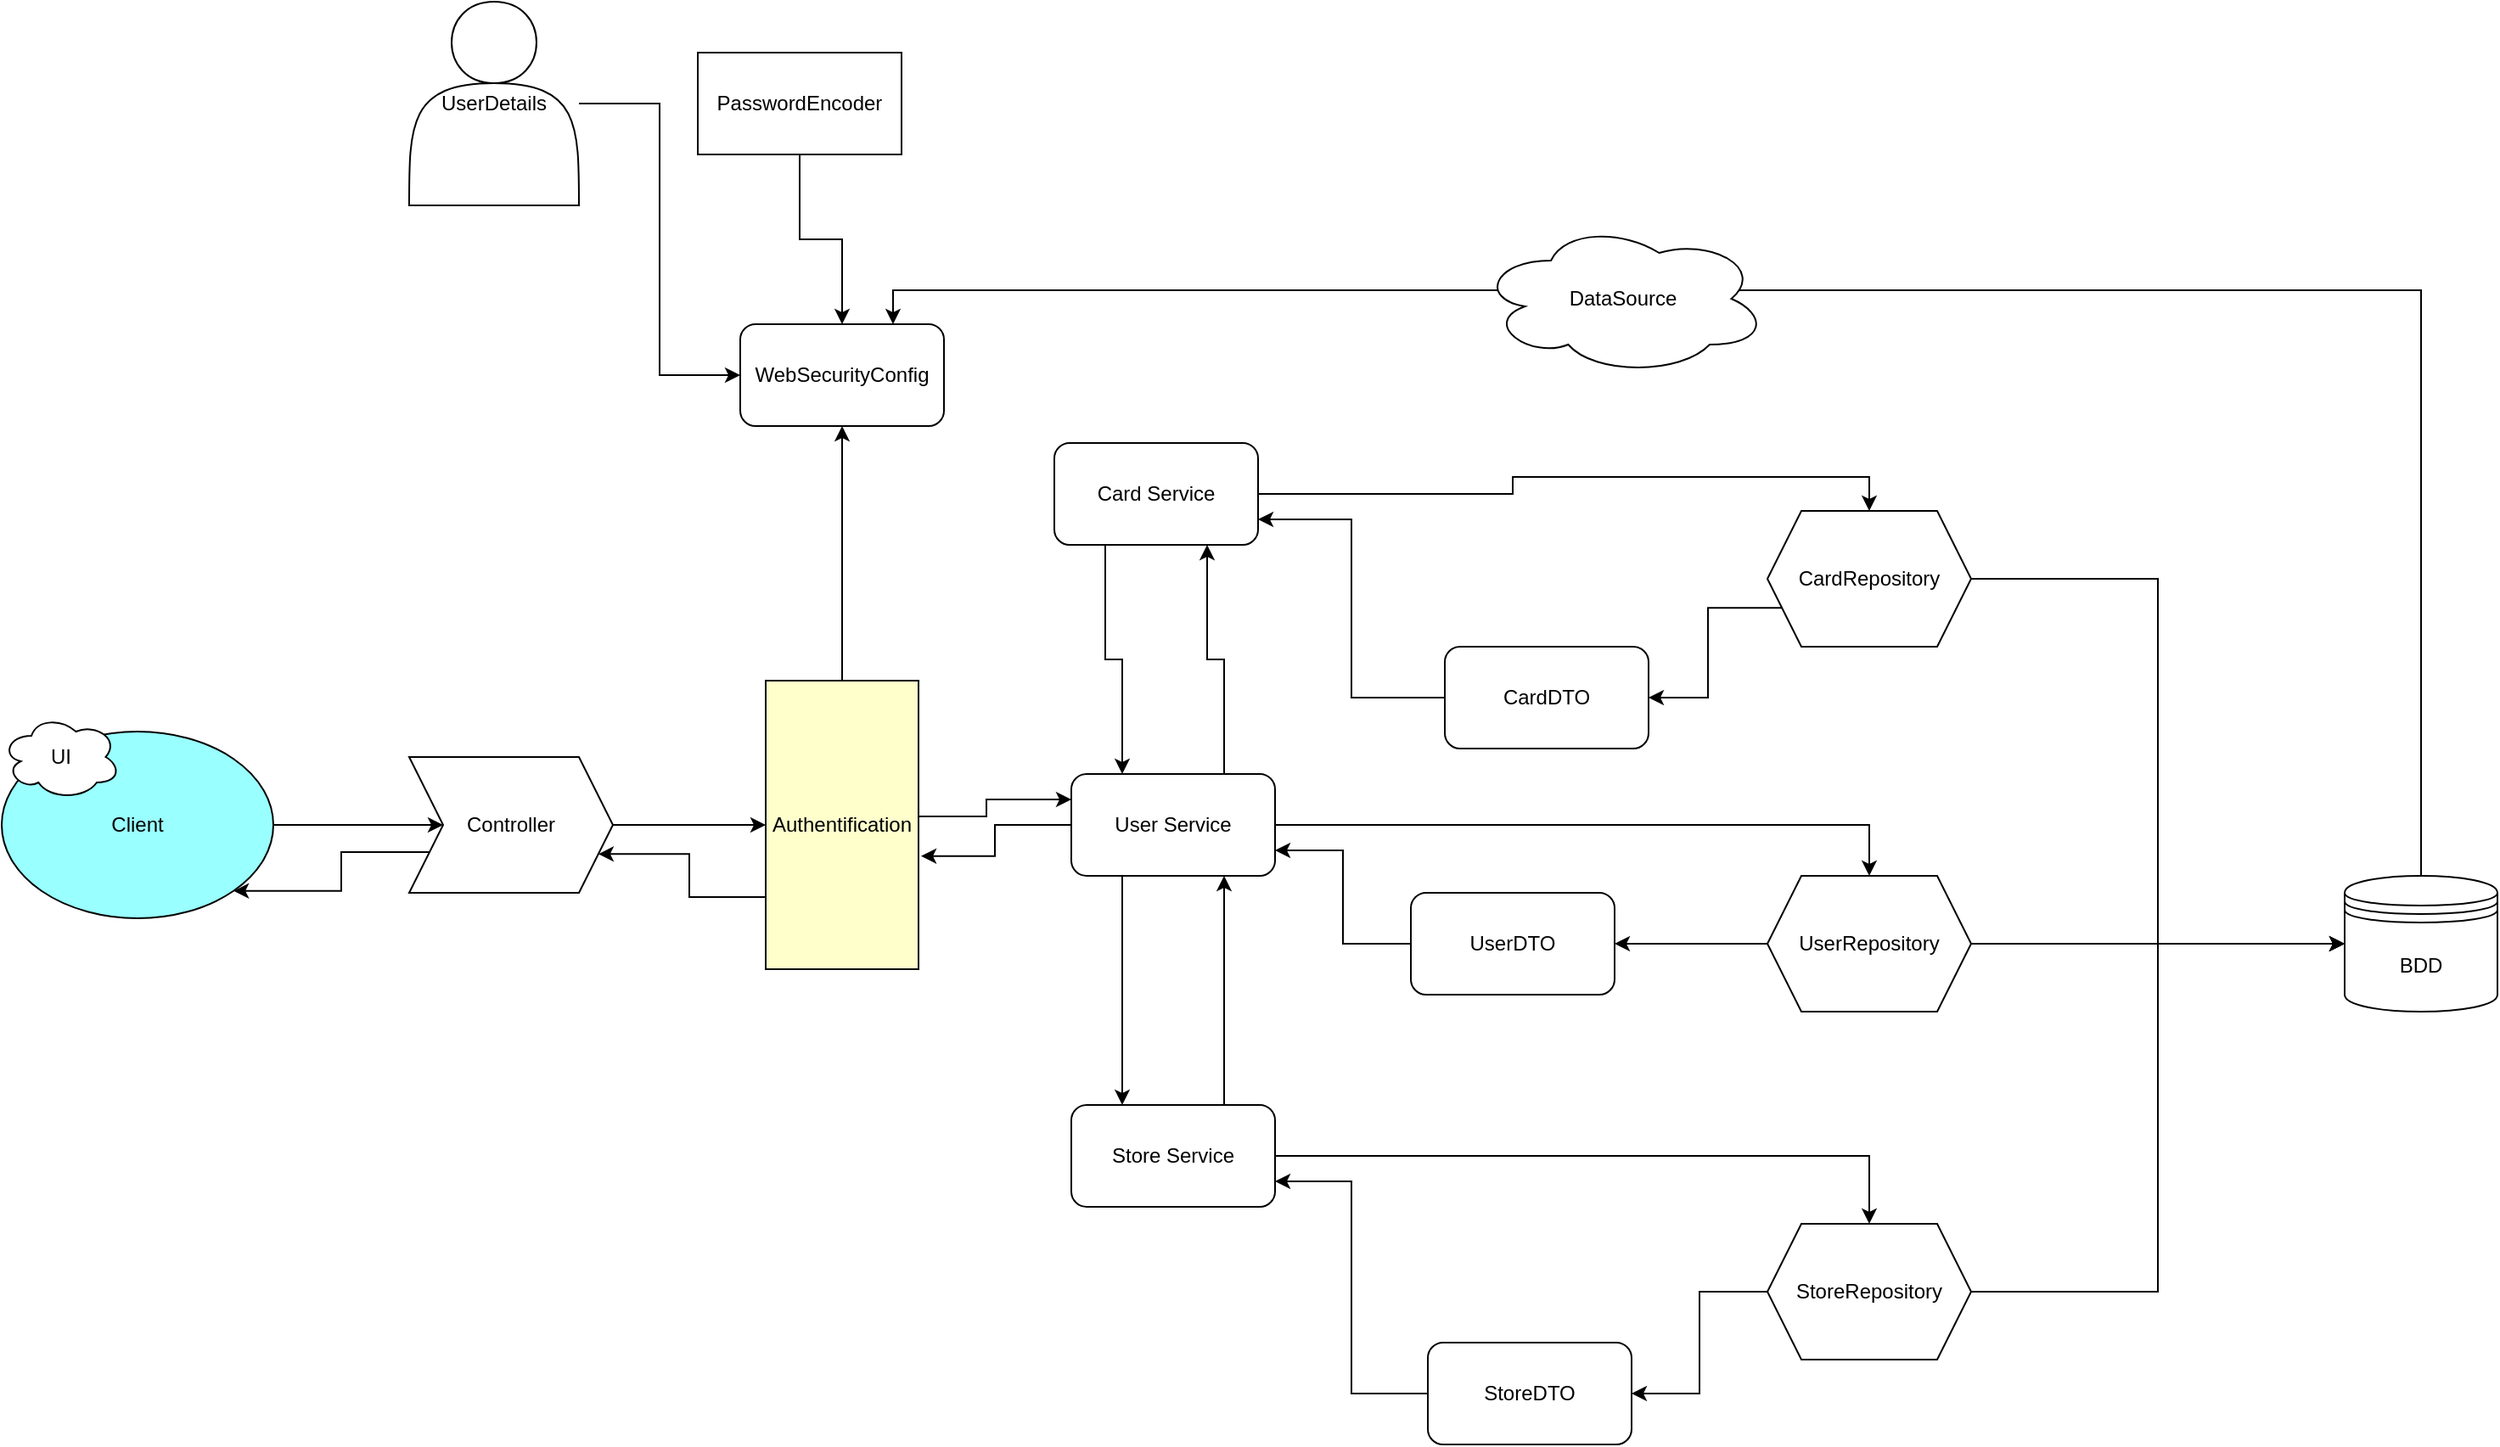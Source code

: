 <mxfile version="24.4.4" type="device">
  <diagram name="Page-1" id="c0WcE0aFoQuXz8_JfTgU">
    <mxGraphModel dx="2150" dy="2524" grid="1" gridSize="10" guides="1" tooltips="1" connect="1" arrows="1" fold="1" page="1" pageScale="1" pageWidth="1169" pageHeight="1654" math="0" shadow="0">
      <root>
        <mxCell id="0" />
        <mxCell id="1" parent="0" />
        <mxCell id="Ahl2GWoDYDuzzVsh7SEN-14" style="edgeStyle=orthogonalEdgeStyle;rounded=0;orthogonalLoop=1;jettySize=auto;html=1;entryX=0;entryY=0.5;entryDx=0;entryDy=0;" edge="1" parent="1" source="Ahl2GWoDYDuzzVsh7SEN-1" target="Ahl2GWoDYDuzzVsh7SEN-13">
          <mxGeometry relative="1" as="geometry" />
        </mxCell>
        <mxCell id="Ahl2GWoDYDuzzVsh7SEN-1" value="Client" style="ellipse;whiteSpace=wrap;html=1;fillColor=#99FFFF;" vertex="1" parent="1">
          <mxGeometry x="100" y="160" width="160" height="110" as="geometry" />
        </mxCell>
        <mxCell id="Ahl2GWoDYDuzzVsh7SEN-2" value="UI" style="ellipse;shape=cloud;whiteSpace=wrap;html=1;" vertex="1" parent="1">
          <mxGeometry x="100" y="150" width="70" height="50" as="geometry" />
        </mxCell>
        <mxCell id="Ahl2GWoDYDuzzVsh7SEN-16" style="edgeStyle=orthogonalEdgeStyle;rounded=0;orthogonalLoop=1;jettySize=auto;html=1;exitX=1;exitY=0.5;exitDx=0;exitDy=0;entryX=0;entryY=0.25;entryDx=0;entryDy=0;" edge="1" parent="1" source="Ahl2GWoDYDuzzVsh7SEN-3" target="Ahl2GWoDYDuzzVsh7SEN-11">
          <mxGeometry relative="1" as="geometry">
            <Array as="points">
              <mxPoint x="640" y="210" />
              <mxPoint x="680" y="210" />
              <mxPoint x="680" y="200" />
            </Array>
          </mxGeometry>
        </mxCell>
        <mxCell id="Ahl2GWoDYDuzzVsh7SEN-32" style="edgeStyle=orthogonalEdgeStyle;rounded=0;orthogonalLoop=1;jettySize=auto;html=1;exitX=0;exitY=0.75;exitDx=0;exitDy=0;entryX=1;entryY=0.75;entryDx=0;entryDy=0;" edge="1" parent="1" source="Ahl2GWoDYDuzzVsh7SEN-3" target="Ahl2GWoDYDuzzVsh7SEN-13">
          <mxGeometry relative="1" as="geometry" />
        </mxCell>
        <mxCell id="Ahl2GWoDYDuzzVsh7SEN-58" style="edgeStyle=orthogonalEdgeStyle;rounded=0;orthogonalLoop=1;jettySize=auto;html=1;entryX=0.5;entryY=1;entryDx=0;entryDy=0;" edge="1" parent="1" source="Ahl2GWoDYDuzzVsh7SEN-3" target="Ahl2GWoDYDuzzVsh7SEN-52">
          <mxGeometry relative="1" as="geometry" />
        </mxCell>
        <mxCell id="Ahl2GWoDYDuzzVsh7SEN-3" value="Authentification" style="whiteSpace=wrap;html=1;fillColor=#FFFFCC;" vertex="1" parent="1">
          <mxGeometry x="550" y="130" width="90" height="170" as="geometry" />
        </mxCell>
        <mxCell id="Ahl2GWoDYDuzzVsh7SEN-54" style="edgeStyle=orthogonalEdgeStyle;rounded=0;orthogonalLoop=1;jettySize=auto;html=1;entryX=0.75;entryY=0;entryDx=0;entryDy=0;" edge="1" parent="1" source="Ahl2GWoDYDuzzVsh7SEN-5" target="Ahl2GWoDYDuzzVsh7SEN-52">
          <mxGeometry relative="1" as="geometry">
            <Array as="points">
              <mxPoint x="1525" y="-100" />
              <mxPoint x="625" y="-100" />
            </Array>
          </mxGeometry>
        </mxCell>
        <mxCell id="Ahl2GWoDYDuzzVsh7SEN-5" value="BDD" style="shape=datastore;whiteSpace=wrap;html=1;" vertex="1" parent="1">
          <mxGeometry x="1480" y="245" width="90" height="80" as="geometry" />
        </mxCell>
        <mxCell id="Ahl2GWoDYDuzzVsh7SEN-39" style="edgeStyle=orthogonalEdgeStyle;rounded=0;orthogonalLoop=1;jettySize=auto;html=1;entryX=0;entryY=0.5;entryDx=0;entryDy=0;" edge="1" parent="1" source="Ahl2GWoDYDuzzVsh7SEN-7" target="Ahl2GWoDYDuzzVsh7SEN-5">
          <mxGeometry relative="1" as="geometry" />
        </mxCell>
        <mxCell id="Ahl2GWoDYDuzzVsh7SEN-48" style="edgeStyle=orthogonalEdgeStyle;rounded=0;orthogonalLoop=1;jettySize=auto;html=1;entryX=1;entryY=0.5;entryDx=0;entryDy=0;" edge="1" parent="1" source="Ahl2GWoDYDuzzVsh7SEN-7" target="Ahl2GWoDYDuzzVsh7SEN-35">
          <mxGeometry relative="1" as="geometry" />
        </mxCell>
        <mxCell id="Ahl2GWoDYDuzzVsh7SEN-7" value="StoreRepository" style="shape=hexagon;perimeter=hexagonPerimeter2;whiteSpace=wrap;html=1;fixedSize=1;" vertex="1" parent="1">
          <mxGeometry x="1140" y="450" width="120" height="80" as="geometry" />
        </mxCell>
        <mxCell id="Ahl2GWoDYDuzzVsh7SEN-37" style="edgeStyle=orthogonalEdgeStyle;rounded=0;orthogonalLoop=1;jettySize=auto;html=1;entryX=0;entryY=0.5;entryDx=0;entryDy=0;" edge="1" parent="1" source="Ahl2GWoDYDuzzVsh7SEN-8" target="Ahl2GWoDYDuzzVsh7SEN-5">
          <mxGeometry relative="1" as="geometry" />
        </mxCell>
        <mxCell id="Ahl2GWoDYDuzzVsh7SEN-40" style="edgeStyle=orthogonalEdgeStyle;rounded=0;orthogonalLoop=1;jettySize=auto;html=1;exitX=0;exitY=0.75;exitDx=0;exitDy=0;entryX=1;entryY=0.5;entryDx=0;entryDy=0;" edge="1" parent="1" source="Ahl2GWoDYDuzzVsh7SEN-8" target="Ahl2GWoDYDuzzVsh7SEN-33">
          <mxGeometry relative="1" as="geometry" />
        </mxCell>
        <mxCell id="Ahl2GWoDYDuzzVsh7SEN-8" value="CardRepository" style="shape=hexagon;perimeter=hexagonPerimeter2;whiteSpace=wrap;html=1;fixedSize=1;" vertex="1" parent="1">
          <mxGeometry x="1140" y="30" width="120" height="80" as="geometry" />
        </mxCell>
        <mxCell id="Ahl2GWoDYDuzzVsh7SEN-38" style="edgeStyle=orthogonalEdgeStyle;rounded=0;orthogonalLoop=1;jettySize=auto;html=1;entryX=0;entryY=0.5;entryDx=0;entryDy=0;" edge="1" parent="1" source="Ahl2GWoDYDuzzVsh7SEN-9" target="Ahl2GWoDYDuzzVsh7SEN-5">
          <mxGeometry relative="1" as="geometry" />
        </mxCell>
        <mxCell id="Ahl2GWoDYDuzzVsh7SEN-43" style="edgeStyle=orthogonalEdgeStyle;rounded=0;orthogonalLoop=1;jettySize=auto;html=1;exitX=0;exitY=0.5;exitDx=0;exitDy=0;entryX=1;entryY=0.5;entryDx=0;entryDy=0;" edge="1" parent="1" source="Ahl2GWoDYDuzzVsh7SEN-9" target="Ahl2GWoDYDuzzVsh7SEN-34">
          <mxGeometry relative="1" as="geometry" />
        </mxCell>
        <mxCell id="Ahl2GWoDYDuzzVsh7SEN-9" value="UserRepository" style="shape=hexagon;perimeter=hexagonPerimeter2;whiteSpace=wrap;html=1;fixedSize=1;" vertex="1" parent="1">
          <mxGeometry x="1140" y="245" width="120" height="80" as="geometry" />
        </mxCell>
        <mxCell id="Ahl2GWoDYDuzzVsh7SEN-20" style="edgeStyle=orthogonalEdgeStyle;rounded=0;orthogonalLoop=1;jettySize=auto;html=1;exitX=0.25;exitY=1;exitDx=0;exitDy=0;entryX=0.25;entryY=0;entryDx=0;entryDy=0;" edge="1" parent="1" source="Ahl2GWoDYDuzzVsh7SEN-10" target="Ahl2GWoDYDuzzVsh7SEN-11">
          <mxGeometry relative="1" as="geometry" />
        </mxCell>
        <mxCell id="Ahl2GWoDYDuzzVsh7SEN-46" style="edgeStyle=orthogonalEdgeStyle;rounded=0;orthogonalLoop=1;jettySize=auto;html=1;entryX=0.5;entryY=0;entryDx=0;entryDy=0;" edge="1" parent="1" source="Ahl2GWoDYDuzzVsh7SEN-10" target="Ahl2GWoDYDuzzVsh7SEN-8">
          <mxGeometry relative="1" as="geometry" />
        </mxCell>
        <mxCell id="Ahl2GWoDYDuzzVsh7SEN-10" value="Card Service" style="rounded=1;whiteSpace=wrap;html=1;" vertex="1" parent="1">
          <mxGeometry x="720" y="-10" width="120" height="60" as="geometry" />
        </mxCell>
        <mxCell id="Ahl2GWoDYDuzzVsh7SEN-18" style="edgeStyle=orthogonalEdgeStyle;rounded=0;orthogonalLoop=1;jettySize=auto;html=1;exitX=0.25;exitY=1;exitDx=0;exitDy=0;entryX=0.25;entryY=0;entryDx=0;entryDy=0;" edge="1" parent="1" source="Ahl2GWoDYDuzzVsh7SEN-11" target="Ahl2GWoDYDuzzVsh7SEN-12">
          <mxGeometry relative="1" as="geometry" />
        </mxCell>
        <mxCell id="Ahl2GWoDYDuzzVsh7SEN-21" style="edgeStyle=orthogonalEdgeStyle;rounded=0;orthogonalLoop=1;jettySize=auto;html=1;exitX=0.75;exitY=0;exitDx=0;exitDy=0;entryX=0.75;entryY=1;entryDx=0;entryDy=0;" edge="1" parent="1" source="Ahl2GWoDYDuzzVsh7SEN-11" target="Ahl2GWoDYDuzzVsh7SEN-10">
          <mxGeometry relative="1" as="geometry" />
        </mxCell>
        <mxCell id="Ahl2GWoDYDuzzVsh7SEN-42" style="edgeStyle=orthogonalEdgeStyle;rounded=0;orthogonalLoop=1;jettySize=auto;html=1;entryX=0.5;entryY=0;entryDx=0;entryDy=0;" edge="1" parent="1" source="Ahl2GWoDYDuzzVsh7SEN-11" target="Ahl2GWoDYDuzzVsh7SEN-9">
          <mxGeometry relative="1" as="geometry" />
        </mxCell>
        <mxCell id="Ahl2GWoDYDuzzVsh7SEN-11" value="User Service" style="rounded=1;whiteSpace=wrap;html=1;" vertex="1" parent="1">
          <mxGeometry x="730" y="185" width="120" height="60" as="geometry" />
        </mxCell>
        <mxCell id="Ahl2GWoDYDuzzVsh7SEN-19" style="edgeStyle=orthogonalEdgeStyle;rounded=0;orthogonalLoop=1;jettySize=auto;html=1;exitX=0.75;exitY=0;exitDx=0;exitDy=0;entryX=0.75;entryY=1;entryDx=0;entryDy=0;" edge="1" parent="1" source="Ahl2GWoDYDuzzVsh7SEN-12" target="Ahl2GWoDYDuzzVsh7SEN-11">
          <mxGeometry relative="1" as="geometry" />
        </mxCell>
        <mxCell id="Ahl2GWoDYDuzzVsh7SEN-47" style="edgeStyle=orthogonalEdgeStyle;rounded=0;orthogonalLoop=1;jettySize=auto;html=1;entryX=0.5;entryY=0;entryDx=0;entryDy=0;" edge="1" parent="1" source="Ahl2GWoDYDuzzVsh7SEN-12" target="Ahl2GWoDYDuzzVsh7SEN-7">
          <mxGeometry relative="1" as="geometry" />
        </mxCell>
        <mxCell id="Ahl2GWoDYDuzzVsh7SEN-12" value="Store Service" style="rounded=1;whiteSpace=wrap;html=1;" vertex="1" parent="1">
          <mxGeometry x="730" y="380" width="120" height="60" as="geometry" />
        </mxCell>
        <mxCell id="Ahl2GWoDYDuzzVsh7SEN-15" style="edgeStyle=orthogonalEdgeStyle;rounded=0;orthogonalLoop=1;jettySize=auto;html=1;entryX=0;entryY=0.5;entryDx=0;entryDy=0;" edge="1" parent="1" source="Ahl2GWoDYDuzzVsh7SEN-13" target="Ahl2GWoDYDuzzVsh7SEN-3">
          <mxGeometry relative="1" as="geometry" />
        </mxCell>
        <mxCell id="Ahl2GWoDYDuzzVsh7SEN-30" style="edgeStyle=orthogonalEdgeStyle;rounded=0;orthogonalLoop=1;jettySize=auto;html=1;exitX=0;exitY=0.75;exitDx=0;exitDy=0;entryX=1;entryY=1;entryDx=0;entryDy=0;" edge="1" parent="1" source="Ahl2GWoDYDuzzVsh7SEN-13" target="Ahl2GWoDYDuzzVsh7SEN-1">
          <mxGeometry relative="1" as="geometry" />
        </mxCell>
        <mxCell id="Ahl2GWoDYDuzzVsh7SEN-13" value="Controller" style="shape=step;perimeter=stepPerimeter;whiteSpace=wrap;html=1;fixedSize=1;" vertex="1" parent="1">
          <mxGeometry x="340" y="175" width="120" height="80" as="geometry" />
        </mxCell>
        <mxCell id="Ahl2GWoDYDuzzVsh7SEN-17" style="edgeStyle=orthogonalEdgeStyle;rounded=0;orthogonalLoop=1;jettySize=auto;html=1;entryX=1.017;entryY=0.608;entryDx=0;entryDy=0;entryPerimeter=0;" edge="1" parent="1" source="Ahl2GWoDYDuzzVsh7SEN-11" target="Ahl2GWoDYDuzzVsh7SEN-3">
          <mxGeometry relative="1" as="geometry" />
        </mxCell>
        <mxCell id="Ahl2GWoDYDuzzVsh7SEN-41" style="edgeStyle=orthogonalEdgeStyle;rounded=0;orthogonalLoop=1;jettySize=auto;html=1;entryX=1;entryY=0.75;entryDx=0;entryDy=0;" edge="1" parent="1" source="Ahl2GWoDYDuzzVsh7SEN-33" target="Ahl2GWoDYDuzzVsh7SEN-10">
          <mxGeometry relative="1" as="geometry" />
        </mxCell>
        <mxCell id="Ahl2GWoDYDuzzVsh7SEN-33" value="CardDTO" style="rounded=1;whiteSpace=wrap;html=1;" vertex="1" parent="1">
          <mxGeometry x="950" y="110" width="120" height="60" as="geometry" />
        </mxCell>
        <mxCell id="Ahl2GWoDYDuzzVsh7SEN-44" style="edgeStyle=orthogonalEdgeStyle;rounded=0;orthogonalLoop=1;jettySize=auto;html=1;entryX=1;entryY=0.75;entryDx=0;entryDy=0;" edge="1" parent="1" source="Ahl2GWoDYDuzzVsh7SEN-34" target="Ahl2GWoDYDuzzVsh7SEN-11">
          <mxGeometry relative="1" as="geometry" />
        </mxCell>
        <mxCell id="Ahl2GWoDYDuzzVsh7SEN-34" value="UserDTO&lt;span style=&quot;color: rgba(0, 0, 0, 0); font-family: monospace; font-size: 0px; text-align: start; text-wrap: nowrap;&quot;&gt;%3CmxGraphModel%3E%3Croot%3E%3CmxCell%20id%3D%220%22%2F%3E%3CmxCell%20id%3D%221%22%20parent%3D%220%22%2F%3E%3CmxCell%20id%3D%222%22%20value%3D%22CardDTO%22%20style%3D%22rounded%3D1%3BwhiteSpace%3Dwrap%3Bhtml%3D1%3B%22%20vertex%3D%221%22%20parent%3D%221%22%3E%3CmxGeometry%20x%3D%22930%22%20y%3D%22110%22%20width%3D%22120%22%20height%3D%2260%22%20as%3D%22geometry%22%2F%3E%3C%2FmxCell%3E%3C%2Froot%3E%3C%2FmxGraphModel%3E&lt;/span&gt;" style="rounded=1;whiteSpace=wrap;html=1;" vertex="1" parent="1">
          <mxGeometry x="930" y="255" width="120" height="60" as="geometry" />
        </mxCell>
        <mxCell id="Ahl2GWoDYDuzzVsh7SEN-49" style="edgeStyle=orthogonalEdgeStyle;rounded=0;orthogonalLoop=1;jettySize=auto;html=1;entryX=1;entryY=0.75;entryDx=0;entryDy=0;" edge="1" parent="1" source="Ahl2GWoDYDuzzVsh7SEN-35" target="Ahl2GWoDYDuzzVsh7SEN-12">
          <mxGeometry relative="1" as="geometry" />
        </mxCell>
        <mxCell id="Ahl2GWoDYDuzzVsh7SEN-35" value="StoreDTO" style="rounded=1;whiteSpace=wrap;html=1;" vertex="1" parent="1">
          <mxGeometry x="940" y="520" width="120" height="60" as="geometry" />
        </mxCell>
        <mxCell id="Ahl2GWoDYDuzzVsh7SEN-56" style="edgeStyle=orthogonalEdgeStyle;rounded=0;orthogonalLoop=1;jettySize=auto;html=1;entryX=0;entryY=0.5;entryDx=0;entryDy=0;" edge="1" parent="1" source="Ahl2GWoDYDuzzVsh7SEN-50" target="Ahl2GWoDYDuzzVsh7SEN-52">
          <mxGeometry relative="1" as="geometry" />
        </mxCell>
        <mxCell id="Ahl2GWoDYDuzzVsh7SEN-50" value="UserDetails" style="shape=actor;whiteSpace=wrap;html=1;" vertex="1" parent="1">
          <mxGeometry x="340" y="-270" width="100" height="120" as="geometry" />
        </mxCell>
        <mxCell id="Ahl2GWoDYDuzzVsh7SEN-52" value="WebSecurityConfig" style="rounded=1;whiteSpace=wrap;html=1;" vertex="1" parent="1">
          <mxGeometry x="535" y="-80" width="120" height="60" as="geometry" />
        </mxCell>
        <mxCell id="Ahl2GWoDYDuzzVsh7SEN-61" style="edgeStyle=orthogonalEdgeStyle;rounded=0;orthogonalLoop=1;jettySize=auto;html=1;entryX=0.5;entryY=0;entryDx=0;entryDy=0;" edge="1" parent="1" source="Ahl2GWoDYDuzzVsh7SEN-55" target="Ahl2GWoDYDuzzVsh7SEN-52">
          <mxGeometry relative="1" as="geometry" />
        </mxCell>
        <mxCell id="Ahl2GWoDYDuzzVsh7SEN-55" value="PasswordEncoder" style="rounded=0;whiteSpace=wrap;html=1;" vertex="1" parent="1">
          <mxGeometry x="510" y="-240" width="120" height="60" as="geometry" />
        </mxCell>
        <mxCell id="Ahl2GWoDYDuzzVsh7SEN-59" value="DataSource" style="ellipse;shape=cloud;whiteSpace=wrap;html=1;" vertex="1" parent="1">
          <mxGeometry x="970" y="-140" width="170" height="90" as="geometry" />
        </mxCell>
      </root>
    </mxGraphModel>
  </diagram>
</mxfile>

